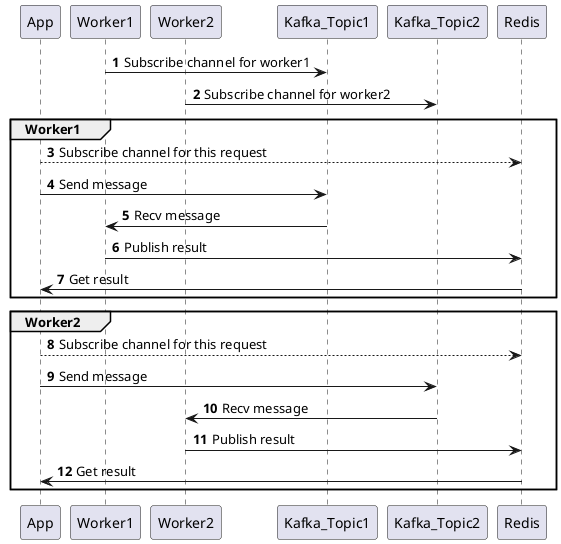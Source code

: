 @startuml
autonumber 1

participant App
participant Worker1
participant Worker2
participant Kafka_Topic1
participant Kafka_Topic2
participant Redis

Worker1 -> Kafka_Topic1: Subscribe channel for worker1
Worker2 -> Kafka_Topic2: Subscribe channel for worker2

group Worker1

App --> Redis: Subscribe channel for this request
App -> Kafka_Topic1: Send message
Worker1 <- Kafka_Topic1: Recv message
Worker1 -> Redis: Publish result
App <- Redis: Get result

end

group Worker2

App --> Redis: Subscribe channel for this request
App -> Kafka_Topic2: Send message
Worker2 <- Kafka_Topic2: Recv message
Worker2 -> Redis: Publish result
App <- Redis: Get result

end

@enduml